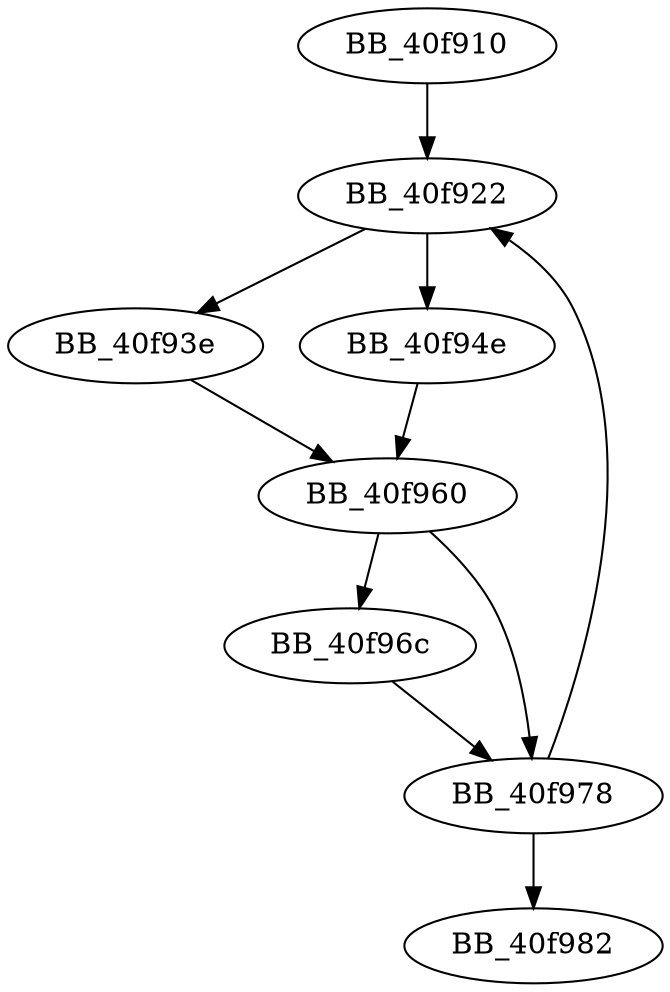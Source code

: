 DiGraph sub_40F910{
BB_40f910->BB_40f922
BB_40f922->BB_40f93e
BB_40f922->BB_40f94e
BB_40f93e->BB_40f960
BB_40f94e->BB_40f960
BB_40f960->BB_40f96c
BB_40f960->BB_40f978
BB_40f96c->BB_40f978
BB_40f978->BB_40f922
BB_40f978->BB_40f982
}
